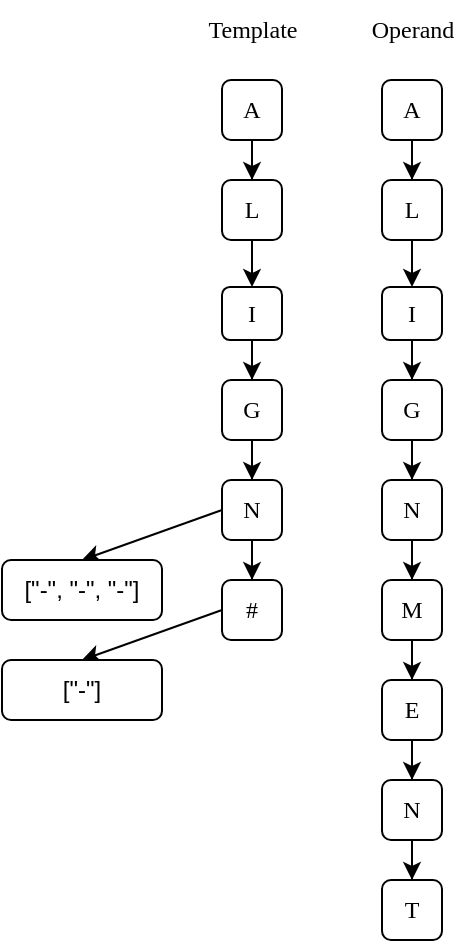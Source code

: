 <mxfile version="22.1.2" type="device">
  <diagram name="Page-1" id="sspZBfj6aE-fFzWHUo0H">
    <mxGraphModel dx="892" dy="600" grid="1" gridSize="10" guides="1" tooltips="1" connect="1" arrows="1" fold="1" page="1" pageScale="1" pageWidth="1169" pageHeight="827" math="0" shadow="0">
      <root>
        <mxCell id="0" />
        <mxCell id="1" parent="0" />
        <mxCell id="1iCHp5x36t9VvOLICMvD-14" style="edgeStyle=orthogonalEdgeStyle;rounded=0;orthogonalLoop=1;jettySize=auto;html=1;entryX=0.5;entryY=0;entryDx=0;entryDy=0;" edge="1" parent="1" source="1iCHp5x36t9VvOLICMvD-2" target="1iCHp5x36t9VvOLICMvD-3">
          <mxGeometry relative="1" as="geometry" />
        </mxCell>
        <mxCell id="1iCHp5x36t9VvOLICMvD-2" value="&lt;font face=&quot;Times New Roman&quot;&gt;A&lt;/font&gt;" style="rounded=1;whiteSpace=wrap;html=1;" vertex="1" parent="1">
          <mxGeometry x="460" y="310" width="30" height="30" as="geometry" />
        </mxCell>
        <mxCell id="1iCHp5x36t9VvOLICMvD-16" style="edgeStyle=orthogonalEdgeStyle;rounded=0;orthogonalLoop=1;jettySize=auto;html=1;entryX=0.5;entryY=0;entryDx=0;entryDy=0;" edge="1" parent="1" source="1iCHp5x36t9VvOLICMvD-3" target="1iCHp5x36t9VvOLICMvD-4">
          <mxGeometry relative="1" as="geometry" />
        </mxCell>
        <mxCell id="1iCHp5x36t9VvOLICMvD-3" value="&lt;font face=&quot;Times New Roman&quot;&gt;L&lt;/font&gt;" style="rounded=1;whiteSpace=wrap;html=1;" vertex="1" parent="1">
          <mxGeometry x="460" y="360" width="30" height="30" as="geometry" />
        </mxCell>
        <mxCell id="1iCHp5x36t9VvOLICMvD-17" style="edgeStyle=orthogonalEdgeStyle;rounded=0;orthogonalLoop=1;jettySize=auto;html=1;entryX=0.5;entryY=0;entryDx=0;entryDy=0;" edge="1" parent="1" source="1iCHp5x36t9VvOLICMvD-4" target="1iCHp5x36t9VvOLICMvD-5">
          <mxGeometry relative="1" as="geometry" />
        </mxCell>
        <mxCell id="1iCHp5x36t9VvOLICMvD-4" value="&lt;font face=&quot;Times New Roman&quot;&gt;I&lt;/font&gt;" style="rounded=1;whiteSpace=wrap;html=1;" vertex="1" parent="1">
          <mxGeometry x="460" y="413.5" width="30" height="26.5" as="geometry" />
        </mxCell>
        <mxCell id="1iCHp5x36t9VvOLICMvD-18" style="edgeStyle=orthogonalEdgeStyle;rounded=0;orthogonalLoop=1;jettySize=auto;html=1;entryX=0.5;entryY=0;entryDx=0;entryDy=0;" edge="1" parent="1" source="1iCHp5x36t9VvOLICMvD-5" target="1iCHp5x36t9VvOLICMvD-7">
          <mxGeometry relative="1" as="geometry" />
        </mxCell>
        <mxCell id="1iCHp5x36t9VvOLICMvD-41" style="rounded=0;orthogonalLoop=1;jettySize=auto;html=1;entryX=0.5;entryY=0;entryDx=0;entryDy=0;exitX=0;exitY=0.5;exitDx=0;exitDy=0;" edge="1" parent="1" source="1iCHp5x36t9VvOLICMvD-7" target="1iCHp5x36t9VvOLICMvD-40">
          <mxGeometry relative="1" as="geometry" />
        </mxCell>
        <mxCell id="1iCHp5x36t9VvOLICMvD-5" value="&lt;font face=&quot;Times New Roman&quot;&gt;G&lt;/font&gt;" style="rounded=1;whiteSpace=wrap;html=1;" vertex="1" parent="1">
          <mxGeometry x="460" y="460" width="30" height="30" as="geometry" />
        </mxCell>
        <mxCell id="1iCHp5x36t9VvOLICMvD-43" style="rounded=0;orthogonalLoop=1;jettySize=auto;html=1;entryX=0.5;entryY=0;entryDx=0;entryDy=0;exitX=0;exitY=0.5;exitDx=0;exitDy=0;" edge="1" parent="1" source="1iCHp5x36t9VvOLICMvD-44" target="1iCHp5x36t9VvOLICMvD-42">
          <mxGeometry relative="1" as="geometry" />
        </mxCell>
        <mxCell id="1iCHp5x36t9VvOLICMvD-45" style="edgeStyle=orthogonalEdgeStyle;rounded=0;orthogonalLoop=1;jettySize=auto;html=1;entryX=0.5;entryY=0;entryDx=0;entryDy=0;" edge="1" parent="1" source="1iCHp5x36t9VvOLICMvD-7" target="1iCHp5x36t9VvOLICMvD-44">
          <mxGeometry relative="1" as="geometry" />
        </mxCell>
        <mxCell id="1iCHp5x36t9VvOLICMvD-7" value="&lt;font face=&quot;Times New Roman&quot;&gt;N&lt;/font&gt;" style="rounded=1;whiteSpace=wrap;html=1;" vertex="1" parent="1">
          <mxGeometry x="460" y="510" width="30" height="30" as="geometry" />
        </mxCell>
        <mxCell id="1iCHp5x36t9VvOLICMvD-19" style="edgeStyle=orthogonalEdgeStyle;rounded=0;orthogonalLoop=1;jettySize=auto;html=1;entryX=0.5;entryY=0;entryDx=0;entryDy=0;" edge="1" parent="1" source="1iCHp5x36t9VvOLICMvD-20" target="1iCHp5x36t9VvOLICMvD-22">
          <mxGeometry relative="1" as="geometry" />
        </mxCell>
        <mxCell id="1iCHp5x36t9VvOLICMvD-20" value="&lt;font face=&quot;Times New Roman&quot;&gt;A&lt;/font&gt;" style="rounded=1;whiteSpace=wrap;html=1;" vertex="1" parent="1">
          <mxGeometry x="540" y="310" width="30" height="30" as="geometry" />
        </mxCell>
        <mxCell id="1iCHp5x36t9VvOLICMvD-21" style="edgeStyle=orthogonalEdgeStyle;rounded=0;orthogonalLoop=1;jettySize=auto;html=1;entryX=0.5;entryY=0;entryDx=0;entryDy=0;" edge="1" parent="1" source="1iCHp5x36t9VvOLICMvD-22" target="1iCHp5x36t9VvOLICMvD-24">
          <mxGeometry relative="1" as="geometry" />
        </mxCell>
        <mxCell id="1iCHp5x36t9VvOLICMvD-22" value="&lt;font face=&quot;Times New Roman&quot;&gt;L&lt;/font&gt;" style="rounded=1;whiteSpace=wrap;html=1;" vertex="1" parent="1">
          <mxGeometry x="540" y="360" width="30" height="30" as="geometry" />
        </mxCell>
        <mxCell id="1iCHp5x36t9VvOLICMvD-23" style="edgeStyle=orthogonalEdgeStyle;rounded=0;orthogonalLoop=1;jettySize=auto;html=1;entryX=0.5;entryY=0;entryDx=0;entryDy=0;" edge="1" parent="1" source="1iCHp5x36t9VvOLICMvD-24" target="1iCHp5x36t9VvOLICMvD-26">
          <mxGeometry relative="1" as="geometry" />
        </mxCell>
        <mxCell id="1iCHp5x36t9VvOLICMvD-24" value="&lt;font face=&quot;Times New Roman&quot;&gt;I&lt;/font&gt;" style="rounded=1;whiteSpace=wrap;html=1;" vertex="1" parent="1">
          <mxGeometry x="540" y="413.5" width="30" height="26.5" as="geometry" />
        </mxCell>
        <mxCell id="1iCHp5x36t9VvOLICMvD-25" style="edgeStyle=orthogonalEdgeStyle;rounded=0;orthogonalLoop=1;jettySize=auto;html=1;entryX=0.5;entryY=0;entryDx=0;entryDy=0;" edge="1" parent="1" source="1iCHp5x36t9VvOLICMvD-26" target="1iCHp5x36t9VvOLICMvD-27">
          <mxGeometry relative="1" as="geometry" />
        </mxCell>
        <mxCell id="1iCHp5x36t9VvOLICMvD-26" value="&lt;font face=&quot;Times New Roman&quot;&gt;G&lt;/font&gt;" style="rounded=1;whiteSpace=wrap;html=1;" vertex="1" parent="1">
          <mxGeometry x="540" y="460" width="30" height="30" as="geometry" />
        </mxCell>
        <mxCell id="1iCHp5x36t9VvOLICMvD-33" style="edgeStyle=orthogonalEdgeStyle;rounded=0;orthogonalLoop=1;jettySize=auto;html=1;entryX=0.5;entryY=0;entryDx=0;entryDy=0;" edge="1" parent="1" source="1iCHp5x36t9VvOLICMvD-27" target="1iCHp5x36t9VvOLICMvD-28">
          <mxGeometry relative="1" as="geometry" />
        </mxCell>
        <mxCell id="1iCHp5x36t9VvOLICMvD-27" value="&lt;font face=&quot;Times New Roman&quot;&gt;N&lt;/font&gt;" style="rounded=1;whiteSpace=wrap;html=1;" vertex="1" parent="1">
          <mxGeometry x="540" y="510" width="30" height="30" as="geometry" />
        </mxCell>
        <mxCell id="1iCHp5x36t9VvOLICMvD-34" style="edgeStyle=orthogonalEdgeStyle;rounded=0;orthogonalLoop=1;jettySize=auto;html=1;entryX=0.5;entryY=0;entryDx=0;entryDy=0;" edge="1" parent="1" source="1iCHp5x36t9VvOLICMvD-28" target="1iCHp5x36t9VvOLICMvD-29">
          <mxGeometry relative="1" as="geometry" />
        </mxCell>
        <mxCell id="1iCHp5x36t9VvOLICMvD-28" value="&lt;font face=&quot;Times New Roman&quot;&gt;M&lt;/font&gt;" style="rounded=1;whiteSpace=wrap;html=1;" vertex="1" parent="1">
          <mxGeometry x="540" y="560" width="30" height="30" as="geometry" />
        </mxCell>
        <mxCell id="1iCHp5x36t9VvOLICMvD-35" style="edgeStyle=orthogonalEdgeStyle;rounded=0;orthogonalLoop=1;jettySize=auto;html=1;entryX=0.5;entryY=0;entryDx=0;entryDy=0;" edge="1" parent="1" source="1iCHp5x36t9VvOLICMvD-29" target="1iCHp5x36t9VvOLICMvD-30">
          <mxGeometry relative="1" as="geometry" />
        </mxCell>
        <mxCell id="1iCHp5x36t9VvOLICMvD-29" value="&lt;font face=&quot;Times New Roman&quot;&gt;E&lt;/font&gt;" style="rounded=1;whiteSpace=wrap;html=1;" vertex="1" parent="1">
          <mxGeometry x="540" y="610" width="30" height="30" as="geometry" />
        </mxCell>
        <mxCell id="1iCHp5x36t9VvOLICMvD-36" style="edgeStyle=orthogonalEdgeStyle;rounded=0;orthogonalLoop=1;jettySize=auto;html=1;entryX=0.5;entryY=0;entryDx=0;entryDy=0;" edge="1" parent="1" source="1iCHp5x36t9VvOLICMvD-30" target="1iCHp5x36t9VvOLICMvD-31">
          <mxGeometry relative="1" as="geometry" />
        </mxCell>
        <mxCell id="1iCHp5x36t9VvOLICMvD-30" value="&lt;font face=&quot;Times New Roman&quot;&gt;N&lt;/font&gt;" style="rounded=1;whiteSpace=wrap;html=1;" vertex="1" parent="1">
          <mxGeometry x="540" y="660" width="30" height="30" as="geometry" />
        </mxCell>
        <mxCell id="1iCHp5x36t9VvOLICMvD-31" value="&lt;font face=&quot;Times New Roman&quot;&gt;T&lt;/font&gt;" style="rounded=1;whiteSpace=wrap;html=1;" vertex="1" parent="1">
          <mxGeometry x="540" y="710" width="30" height="30" as="geometry" />
        </mxCell>
        <mxCell id="1iCHp5x36t9VvOLICMvD-37" value="&lt;font face=&quot;Times New Roman&quot;&gt;Template&lt;/font&gt;" style="text;html=1;align=center;verticalAlign=middle;resizable=0;points=[];autosize=1;strokeColor=none;fillColor=none;" vertex="1" parent="1">
          <mxGeometry x="440" y="270" width="70" height="30" as="geometry" />
        </mxCell>
        <mxCell id="1iCHp5x36t9VvOLICMvD-38" value="&lt;font face=&quot;Times New Roman&quot;&gt;Operand&lt;/font&gt;" style="text;html=1;align=center;verticalAlign=middle;resizable=0;points=[];autosize=1;strokeColor=none;fillColor=none;" vertex="1" parent="1">
          <mxGeometry x="525" y="270" width="60" height="30" as="geometry" />
        </mxCell>
        <mxCell id="1iCHp5x36t9VvOLICMvD-40" value="[&quot;-&quot;, &quot;-&quot;, &quot;-&quot;]" style="rounded=1;whiteSpace=wrap;html=1;" vertex="1" parent="1">
          <mxGeometry x="350" y="550" width="80" height="30" as="geometry" />
        </mxCell>
        <mxCell id="1iCHp5x36t9VvOLICMvD-42" value="[&quot;-&quot;]" style="rounded=1;whiteSpace=wrap;html=1;" vertex="1" parent="1">
          <mxGeometry x="350" y="600" width="80" height="30" as="geometry" />
        </mxCell>
        <mxCell id="1iCHp5x36t9VvOLICMvD-44" value="&lt;font face=&quot;Times New Roman&quot;&gt;#&lt;/font&gt;" style="rounded=1;whiteSpace=wrap;html=1;" vertex="1" parent="1">
          <mxGeometry x="460" y="560" width="30" height="30" as="geometry" />
        </mxCell>
      </root>
    </mxGraphModel>
  </diagram>
</mxfile>

